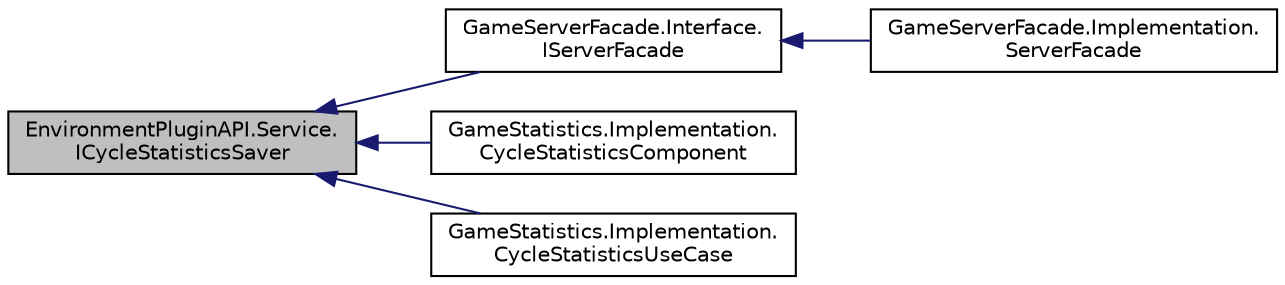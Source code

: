 digraph "EnvironmentPluginAPI.Service.ICycleStatisticsSaver"
{
  edge [fontname="Helvetica",fontsize="10",labelfontname="Helvetica",labelfontsize="10"];
  node [fontname="Helvetica",fontsize="10",shape=record];
  rankdir="LR";
  Node1 [label="EnvironmentPluginAPI.Service.\lICycleStatisticsSaver",height=0.2,width=0.4,color="black", fillcolor="grey75", style="filled" fontcolor="black"];
  Node1 -> Node2 [dir="back",color="midnightblue",fontsize="10",style="solid",fontname="Helvetica"];
  Node2 [label="GameServerFacade.Interface.\lIServerFacade",height=0.2,width=0.4,color="black", fillcolor="white", style="filled",URL="$interface_game_server_facade_1_1_interface_1_1_i_server_facade.html"];
  Node2 -> Node3 [dir="back",color="midnightblue",fontsize="10",style="solid",fontname="Helvetica"];
  Node3 [label="GameServerFacade.Implementation.\lServerFacade",height=0.2,width=0.4,color="black", fillcolor="white", style="filled",URL="$class_game_server_facade_1_1_implementation_1_1_server_facade.html"];
  Node1 -> Node4 [dir="back",color="midnightblue",fontsize="10",style="solid",fontname="Helvetica"];
  Node4 [label="GameStatistics.Implementation.\lCycleStatisticsComponent",height=0.2,width=0.4,color="black", fillcolor="white", style="filled",URL="$class_game_statistics_1_1_implementation_1_1_cycle_statistics_component.html"];
  Node1 -> Node5 [dir="back",color="midnightblue",fontsize="10",style="solid",fontname="Helvetica"];
  Node5 [label="GameStatistics.Implementation.\lCycleStatisticsUseCase",height=0.2,width=0.4,color="black", fillcolor="white", style="filled",URL="$class_game_statistics_1_1_implementation_1_1_cycle_statistics_use_case.html"];
}
